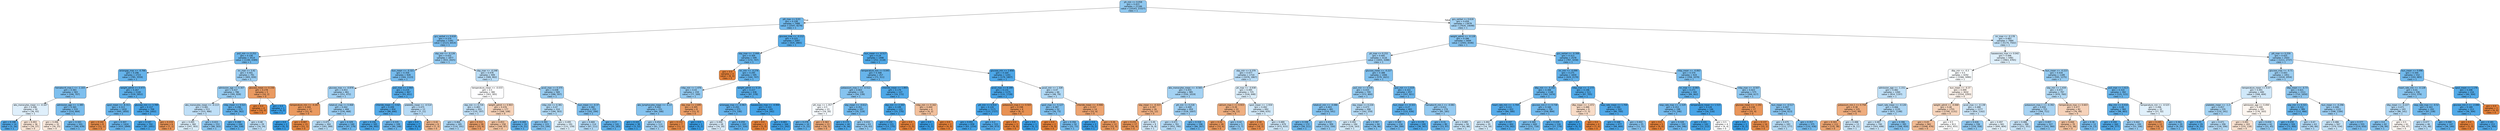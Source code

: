 digraph Tree {
node [shape=box, style="filled, rounded", color="black", fontname="helvetica"] ;
edge [fontname="helvetica"] ;
0 [label="ph_min <= 0.058\ngini = 0.423\nsamples = 21166\nvalue = [10163, 23327]\nclass = 1", fillcolor="#8fc8f0"] ;
1 [label="ptt_max <= 0.03\ngini = 0.338\nsamples = 7488\nvalue = [2547, 9279]\nclass = 1", fillcolor="#6fb8ec"] ;
0 -> 1 [labeldistance=2.5, labelangle=45, headlabel="True"] ;
2 [label="gcs_verbal <= 0.618\ngini = 0.374\nsamples = 5391\nvalue = [2123, 6414]\nclass = 1", fillcolor="#7bbdee"] ;
1 -> 2 ;
3 [label="po2_min <= 0.252\ngini = 0.336\nsamples = 3514\nvalue = [1190, 4389]\nclass = 1", fillcolor="#6fb8ec"] ;
2 -> 3 ;
4 [label="aniongap_max <= -0.766\ngini = 0.296\nsamples = 2723\nvalue = [785, 3559]\nclass = 1", fillcolor="#65b3eb"] ;
3 -> 4 ;
5 [label="hematocrit_max.1 <= -1.103\ngini = 0.383\nsamples = 583\nvalue = [246, 707]\nclass = 1", fillcolor="#7ebfee"] ;
4 -> 5 ;
6 [label="abs_monocytes_mean <= -0.167\ngini = 0.496\nsamples = 50\nvalue = [36, 43]\nclass = 1", fillcolor="#dfeffb"] ;
5 -> 6 ;
7 [label="gini = 0.198\nsamples = 14\nvalue = [2, 16]\nclass = 1", fillcolor="#52a9e8"] ;
6 -> 7 ;
8 [label="gini = 0.493\nsamples = 36\nvalue = [34, 27]\nclass = 0", fillcolor="#fae5d6"] ;
6 -> 8 ;
9 [label="admission_age <= -1.385\ngini = 0.365\nsamples = 533\nvalue = [210, 664]\nclass = 1", fillcolor="#78bced"] ;
5 -> 9 ;
10 [label="gini = 0.496\nsamples = 32\nvalue = [30, 25]\nclass = 0", fillcolor="#fbeade"] ;
9 -> 10 ;
11 [label="gini = 0.343\nsamples = 501\nvalue = [180, 639]\nclass = 1", fillcolor="#71b9ec"] ;
9 -> 11 ;
12 [label="weight_admit <= 0.473\ngini = 0.267\nsamples = 2140\nvalue = [539, 2852]\nclass = 1", fillcolor="#5eb0ea"] ;
4 -> 12 ;
13 [label="spo2_mean <= -8.311\ngini = 0.313\nsamples = 1432\nvalue = [445, 1850]\nclass = 1", fillcolor="#69b5eb"] ;
12 -> 13 ;
14 [label="gini = 0.142\nsamples = 8\nvalue = [12, 1]\nclass = 0", fillcolor="#e78c49"] ;
13 -> 14 ;
15 [label="gini = 0.307\nsamples = 1424\nvalue = [433, 1849]\nclass = 1", fillcolor="#67b4eb"] ;
13 -> 15 ;
16 [label="glucose_min <= 3.789\ngini = 0.157\nsamples = 708\nvalue = [94, 1002]\nclass = 1", fillcolor="#4ca6e7"] ;
12 -> 16 ;
17 [label="gini = 0.147\nsamples = 702\nvalue = [87, 1001]\nclass = 1", fillcolor="#4aa6e7"] ;
16 -> 17 ;
18 [label="gini = 0.219\nsamples = 6\nvalue = [7, 1]\nclass = 0", fillcolor="#e99355"] ;
16 -> 18 ;
19 [label="inr_max <= 3.42\ngini = 0.441\nsamples = 791\nvalue = [405, 830]\nclass = 1", fillcolor="#9acdf2"] ;
3 -> 19 ;
20 [label="admission_age <= 0.307\ngini = 0.437\nsamples = 786\nvalue = [395, 828]\nclass = 1", fillcolor="#97ccf1"] ;
19 -> 20 ;
21 [label="abs_monocytes_mean <= -0.113\ngini = 0.481\nsamples = 513\nvalue = [315, 466]\nclass = 1", fillcolor="#bfdff7"] ;
20 -> 21 ;
22 [label="gini = 0.495\nsamples = 360\nvalue = [247, 303]\nclass = 1", fillcolor="#daedfa"] ;
21 -> 22 ;
23 [label="gini = 0.415\nsamples = 153\nvalue = [68, 163]\nclass = 1", fillcolor="#8cc6f0"] ;
21 -> 23 ;
24 [label="mbp_mean <= 0.521\ngini = 0.296\nsamples = 273\nvalue = [80, 362]\nclass = 1", fillcolor="#65b3eb"] ;
20 -> 24 ;
25 [label="gini = 0.268\nsamples = 244\nvalue = [64, 338]\nclass = 1", fillcolor="#5eb0ea"] ;
24 -> 25 ;
26 [label="gini = 0.48\nsamples = 29\nvalue = [16, 24]\nclass = 1", fillcolor="#bddef6"] ;
24 -> 26 ;
27 [label="glucose_mean <= 0.156\ngini = 0.278\nsamples = 5\nvalue = [10, 2]\nclass = 0", fillcolor="#ea9a61"] ;
19 -> 27 ;
28 [label="gini = 0.0\nsamples = 4\nvalue = [10, 0]\nclass = 0", fillcolor="#e58139"] ;
27 -> 28 ;
29 [label="gini = 0.0\nsamples = 1\nvalue = [0, 2]\nclass = 1", fillcolor="#399de5"] ;
27 -> 29 ;
30 [label="sbp_min <= -0.126\ngini = 0.432\nsamples = 1877\nvalue = [933, 2025]\nclass = 1", fillcolor="#94caf1"] ;
2 -> 30 ;
31 [label="bun_mean <= -0.321\ngini = 0.359\nsamples = 928\nvalue = [344, 1123]\nclass = 1", fillcolor="#76bbed"] ;
30 -> 31 ;
32 [label="glucose_max <= -0.876\ngini = 0.453\nsamples = 461\nvalue = [251, 472]\nclass = 1", fillcolor="#a2d1f3"] ;
31 -> 32 ;
33 [label="temperature_min <= -0.267\ngini = 0.269\nsamples = 17\nvalue = [21, 4]\nclass = 0", fillcolor="#ea995f"] ;
32 -> 33 ;
34 [label="gini = 0.0\nsamples = 2\nvalue = [0, 3]\nclass = 1", fillcolor="#399de5"] ;
33 -> 34 ;
35 [label="gini = 0.087\nsamples = 15\nvalue = [21, 1]\nclass = 0", fillcolor="#e68742"] ;
33 -> 35 ;
36 [label="totalco2_max <= 0.468\ngini = 0.442\nsamples = 444\nvalue = [230, 468]\nclass = 1", fillcolor="#9acdf2"] ;
32 -> 36 ;
37 [label="gini = 0.475\nsamples = 304\nvalue = [183, 289]\nclass = 1", fillcolor="#b6dbf5"] ;
36 -> 37 ;
38 [label="gini = 0.329\nsamples = 140\nvalue = [47, 179]\nclass = 1", fillcolor="#6db7ec"] ;
36 -> 38 ;
39 [label="po2_max <= 2.064\ngini = 0.219\nsamples = 467\nvalue = [93, 651]\nclass = 1", fillcolor="#55abe9"] ;
31 -> 39 ;
40 [label="chloride_mean <= 0.62\ngini = 0.209\nsamples = 454\nvalue = [86, 640]\nclass = 1", fillcolor="#54aae8"] ;
39 -> 40 ;
41 [label="gini = 0.156\nsamples = 345\nvalue = [46, 492]\nclass = 1", fillcolor="#4ca6e7"] ;
40 -> 41 ;
42 [label="gini = 0.335\nsamples = 109\nvalue = [40, 148]\nclass = 1", fillcolor="#6fb7ec"] ;
40 -> 42 ;
43 [label="platelets_mean <= -0.514\ngini = 0.475\nsamples = 13\nvalue = [7, 11]\nclass = 1", fillcolor="#b7dbf6"] ;
39 -> 43 ;
44 [label="gini = 0.0\nsamples = 7\nvalue = [0, 8]\nclass = 1", fillcolor="#399de5"] ;
43 -> 44 ;
45 [label="gini = 0.42\nsamples = 6\nvalue = [7, 3]\nclass = 0", fillcolor="#f0b78e"] ;
43 -> 45 ;
46 [label="sbp_max <= -0.248\ngini = 0.478\nsamples = 949\nvalue = [589, 902]\nclass = 1", fillcolor="#baddf6"] ;
30 -> 46 ;
47 [label="temperature_mean <= -0.033\ngini = 0.5\nsamples = 380\nvalue = [303, 305]\nclass = 1", fillcolor="#fefeff"] ;
46 -> 47 ;
48 [label="sbp_min <= 0.726\ngini = 0.483\nsamples = 203\nvalue = [135, 197]\nclass = 1", fillcolor="#c1e0f7"] ;
47 -> 48 ;
49 [label="gini = 0.464\nsamples = 185\nvalue = [110, 191]\nclass = 1", fillcolor="#abd5f4"] ;
48 -> 49 ;
50 [label="gini = 0.312\nsamples = 18\nvalue = [25, 6]\nclass = 0", fillcolor="#eb9f69"] ;
48 -> 50 ;
51 [label="weight_admit <= 0.903\ngini = 0.476\nsamples = 177\nvalue = [168, 108]\nclass = 0", fillcolor="#f6d2b8"] ;
47 -> 51 ;
52 [label="gini = 0.453\nsamples = 158\nvalue = [164, 87]\nclass = 0", fillcolor="#f3c4a2"] ;
51 -> 52 ;
53 [label="gini = 0.269\nsamples = 19\nvalue = [4, 21]\nclass = 1", fillcolor="#5fb0ea"] ;
51 -> 53 ;
54 [label="pco2_max <= 0.375\ngini = 0.438\nsamples = 569\nvalue = [286, 597]\nclass = 1", fillcolor="#98ccf1"] ;
46 -> 54 ;
55 [label="mbp_min <= 0.381\ngini = 0.47\nsamples = 314\nvalue = [184, 303]\nclass = 1", fillcolor="#b1d9f5"] ;
54 -> 55 ;
56 [label="gini = 0.393\nsamples = 123\nvalue = [53, 144]\nclass = 1", fillcolor="#82c1ef"] ;
55 -> 56 ;
57 [label="gini = 0.495\nsamples = 191\nvalue = [131, 159]\nclass = 1", fillcolor="#dceefa"] ;
55 -> 57 ;
58 [label="bun_mean <= -0.37\ngini = 0.382\nsamples = 255\nvalue = [102, 294]\nclass = 1", fillcolor="#7ebfee"] ;
54 -> 58 ;
59 [label="gini = 0.469\nsamples = 114\nvalue = [67, 111]\nclass = 1", fillcolor="#b1d8f5"] ;
58 -> 59 ;
60 [label="gini = 0.27\nsamples = 141\nvalue = [35, 183]\nclass = 1", fillcolor="#5fb0ea"] ;
58 -> 60 ;
61 [label="glucose_max <= -0.212\ngini = 0.225\nsamples = 2097\nvalue = [424, 2865]\nclass = 1", fillcolor="#56ace9"] ;
1 -> 61 ;
62 [label="sbp_max <= -2.444\ngini = 0.304\nsamples = 599\nvalue = [172, 747]\nclass = 1", fillcolor="#67b4eb"] ;
61 -> 62 ;
63 [label="gini = 0.0\nsamples = 4\nvalue = [8, 0]\nclass = 0", fillcolor="#e58139"] ;
62 -> 63 ;
64 [label="inr_min <= -0.276\ngini = 0.295\nsamples = 595\nvalue = [164, 747]\nclass = 1", fillcolor="#64b3eb"] ;
62 -> 64 ;
65 [label="mbp_min <= 1.476\ngini = 0.43\nsamples = 159\nvalue = [77, 169]\nclass = 1", fillcolor="#93caf1"] ;
64 -> 65 ;
66 [label="abs_lymphocytes_mean <= -0.13\ngini = 0.402\nsamples = 151\nvalue = [64, 166]\nclass = 1", fillcolor="#85c3ef"] ;
65 -> 66 ;
67 [label="gini = 0.103\nsamples = 38\nvalue = [3, 52]\nclass = 1", fillcolor="#44a3e6"] ;
66 -> 67 ;
68 [label="gini = 0.454\nsamples = 113\nvalue = [61, 114]\nclass = 1", fillcolor="#a3d1f3"] ;
66 -> 68 ;
69 [label="sbp_max <= 2.695\ngini = 0.305\nsamples = 8\nvalue = [13, 3]\nclass = 0", fillcolor="#eb9e67"] ;
65 -> 69 ;
70 [label="gini = 0.133\nsamples = 7\nvalue = [13, 1]\nclass = 0", fillcolor="#e78b48"] ;
69 -> 70 ;
71 [label="gini = 0.0\nsamples = 1\nvalue = [0, 2]\nclass = 1", fillcolor="#399de5"] ;
69 -> 71 ;
72 [label="weight_admit <= 0.14\ngini = 0.227\nsamples = 436\nvalue = [87, 578]\nclass = 1", fillcolor="#57ace9"] ;
64 -> 72 ;
73 [label="aniongap_max <= -0.963\ngini = 0.293\nsamples = 271\nvalue = [73, 336]\nclass = 1", fillcolor="#64b2eb"] ;
72 -> 73 ;
74 [label="gini = 0.494\nsamples = 28\nvalue = [16, 20]\nclass = 1", fillcolor="#d7ebfa"] ;
73 -> 74 ;
75 [label="gini = 0.259\nsamples = 243\nvalue = [57, 316]\nclass = 1", fillcolor="#5dafea"] ;
73 -> 75 ;
76 [label="baseexcess_max <= -4.994\ngini = 0.103\nsamples = 165\nvalue = [14, 242]\nclass = 1", fillcolor="#44a3e7"] ;
72 -> 76 ;
77 [label="gini = 0.0\nsamples = 1\nvalue = [3, 0]\nclass = 0", fillcolor="#e58139"] ;
76 -> 77 ;
78 [label="gini = 0.083\nsamples = 164\nvalue = [11, 242]\nclass = 1", fillcolor="#42a1e6"] ;
76 -> 78 ;
79 [label="bun_mean <= -0.517\ngini = 0.19\nsamples = 1498\nvalue = [252, 2118]\nclass = 1", fillcolor="#51a9e8"] ;
61 -> 79 ;
80 [label="temperature_min <= 0.045\ngini = 0.308\nsamples = 257\nvalue = [73, 311]\nclass = 1", fillcolor="#67b4eb"] ;
79 -> 80 ;
81 [label="potassium_max.1 <= -0.512\ngini = 0.403\nsamples = 130\nvalue = [54, 139]\nclass = 1", fillcolor="#86c3ef"] ;
80 -> 81 ;
82 [label="ptt_max <= 1.357\ngini = 0.5\nsamples = 23\nvalue = [19, 20]\nclass = 1", fillcolor="#f5fafe"] ;
81 -> 82 ;
83 [label="gini = 0.278\nsamples = 10\nvalue = [3, 15]\nclass = 1", fillcolor="#61b1ea"] ;
82 -> 83 ;
84 [label="gini = 0.363\nsamples = 13\nvalue = [16, 5]\nclass = 0", fillcolor="#eda877"] ;
82 -> 84 ;
85 [label="sbp_mean <= -0.612\ngini = 0.351\nsamples = 107\nvalue = [35, 119]\nclass = 1", fillcolor="#73baed"] ;
81 -> 85 ;
86 [label="gini = 0.175\nsamples = 44\nvalue = [6, 56]\nclass = 1", fillcolor="#4ea8e8"] ;
85 -> 86 ;
87 [label="gini = 0.432\nsamples = 63\nvalue = [29, 63]\nclass = 1", fillcolor="#94caf1"] ;
85 -> 87 ;
88 [label="chloride_mean <= 1.893\ngini = 0.179\nsamples = 127\nvalue = [19, 172]\nclass = 1", fillcolor="#4fa8e8"] ;
80 -> 88 ;
89 [label="sbp_min <= 2.343\ngini = 0.149\nsamples = 123\nvalue = [15, 170]\nclass = 1", fillcolor="#4aa6e7"] ;
88 -> 89 ;
90 [label="gini = 0.132\nsamples = 121\nvalue = [13, 170]\nclass = 1", fillcolor="#48a4e7"] ;
89 -> 90 ;
91 [label="gini = 0.0\nsamples = 2\nvalue = [2, 0]\nclass = 0", fillcolor="#e58139"] ;
89 -> 91 ;
92 [label="mbp_min <= 0.162\ngini = 0.444\nsamples = 4\nvalue = [4, 2]\nclass = 0", fillcolor="#f2c09c"] ;
88 -> 92 ;
93 [label="gini = 0.0\nsamples = 2\nvalue = [0, 2]\nclass = 1", fillcolor="#399de5"] ;
92 -> 93 ;
94 [label="gini = 0.0\nsamples = 2\nvalue = [4, 0]\nclass = 0", fillcolor="#e58139"] ;
92 -> 94 ;
95 [label="glucose_min <= 2.856\ngini = 0.164\nsamples = 1241\nvalue = [179, 1807]\nclass = 1", fillcolor="#4da7e8"] ;
79 -> 95 ;
96 [label="pco2_max <= 8.189\ngini = 0.131\nsamples = 1175\nvalue = [131, 1728]\nclass = 1", fillcolor="#48a4e7"] ;
95 -> 96 ;
97 [label="ptt_min <= 0.914\ngini = 0.124\nsamples = 1171\nvalue = [123, 1727]\nclass = 1", fillcolor="#47a4e7"] ;
96 -> 97 ;
98 [label="gini = 0.091\nsamples = 838\nvalue = [63, 1254]\nclass = 1", fillcolor="#43a2e6"] ;
97 -> 98 ;
99 [label="gini = 0.2\nsamples = 333\nvalue = [60, 473]\nclass = 1", fillcolor="#52a9e8"] ;
97 -> 99 ;
100 [label="potassium_max.1 <= 0.503\ngini = 0.198\nsamples = 4\nvalue = [8, 1]\nclass = 0", fillcolor="#e89152"] ;
96 -> 100 ;
101 [label="gini = 0.0\nsamples = 3\nvalue = [8, 0]\nclass = 0", fillcolor="#e58139"] ;
100 -> 101 ;
102 [label="gini = 0.0\nsamples = 1\nvalue = [0, 1]\nclass = 1", fillcolor="#399de5"] ;
100 -> 102 ;
103 [label="pco2_min <= 1.328\ngini = 0.47\nsamples = 66\nvalue = [48, 79]\nclass = 1", fillcolor="#b1d9f5"] ;
95 -> 103 ;
104 [label="spo2_max <= -5.127\ngini = 0.387\nsamples = 52\nvalue = [26, 73]\nclass = 1", fillcolor="#80c0ee"] ;
103 -> 104 ;
105 [label="gini = 0.0\nsamples = 2\nvalue = [4, 0]\nclass = 0", fillcolor="#e58139"] ;
104 -> 105 ;
106 [label="gini = 0.356\nsamples = 50\nvalue = [22, 73]\nclass = 1", fillcolor="#75bbed"] ;
104 -> 106 ;
107 [label="chloride_mean <= -0.906\ngini = 0.337\nsamples = 14\nvalue = [22, 6]\nclass = 0", fillcolor="#eca36f"] ;
103 -> 107 ;
108 [label="gini = 0.0\nsamples = 2\nvalue = [0, 2]\nclass = 1", fillcolor="#399de5"] ;
107 -> 108 ;
109 [label="gini = 0.26\nsamples = 12\nvalue = [22, 4]\nclass = 0", fillcolor="#ea985d"] ;
107 -> 109 ;
110 [label="gcs_verbal <= 0.618\ngini = 0.456\nsamples = 13678\nvalue = [7616, 14048]\nclass = 1", fillcolor="#a4d2f3"] ;
0 -> 110 [labeldistance=2.5, labelangle=-45, headlabel="False"] ;
111 [label="weight_admit <= -0.128\ngini = 0.396\nsamples = 5694\nvalue = [2442, 6546]\nclass = 1", fillcolor="#83c2ef"] ;
110 -> 111 ;
112 [label="ph_max <= 0.152\ngini = 0.445\nsamples = 3116\nvalue = [1655, 3288]\nclass = 1", fillcolor="#9dcef2"] ;
111 -> 112 ;
113 [label="sbp_min <= 0.379\ngini = 0.477\nsamples = 1710\nvalue = [1076, 1667]\nclass = 1", fillcolor="#b9dcf6"] ;
112 -> 113 ;
114 [label="abs_monocytes_mean <= -0.565\ngini = 0.455\nsamples = 985\nvalue = [550, 1019]\nclass = 1", fillcolor="#a4d2f3"] ;
113 -> 114 ;
115 [label="sbp_mean <= -0.323\ngini = 0.397\nsamples = 26\nvalue = [32, 12]\nclass = 0", fillcolor="#efb083"] ;
114 -> 115 ;
116 [label="gini = 0.231\nsamples = 17\nvalue = [26, 4]\nclass = 0", fillcolor="#e99457"] ;
115 -> 116 ;
117 [label="gini = 0.49\nsamples = 9\nvalue = [6, 8]\nclass = 1", fillcolor="#cee6f8"] ;
115 -> 117 ;
118 [label="ptt_min <= 0.218\ngini = 0.449\nsamples = 959\nvalue = [518, 1007]\nclass = 1", fillcolor="#9fcff2"] ;
114 -> 118 ;
119 [label="gini = 0.471\nsamples = 761\nvalue = [452, 740]\nclass = 1", fillcolor="#b2d9f5"] ;
118 -> 119 ;
120 [label="gini = 0.318\nsamples = 198\nvalue = [66, 267]\nclass = 1", fillcolor="#6ab5eb"] ;
118 -> 120 ;
121 [label="ph_max <= -0.938\ngini = 0.495\nsamples = 725\nvalue = [526, 648]\nclass = 1", fillcolor="#daedfa"] ;
113 -> 121 ;
122 [label="calcium_max.1 <= 0.915\ngini = 0.39\nsamples = 33\nvalue = [36, 13]\nclass = 0", fillcolor="#eeae80"] ;
121 -> 122 ;
123 [label="gini = 0.26\nsamples = 28\nvalue = [33, 6]\nclass = 0", fillcolor="#ea985d"] ;
122 -> 123 ;
124 [label="gini = 0.42\nsamples = 5\nvalue = [3, 7]\nclass = 1", fillcolor="#8ec7f0"] ;
122 -> 124 ;
125 [label="spo2_mean <= -1.934\ngini = 0.492\nsamples = 692\nvalue = [490, 635]\nclass = 1", fillcolor="#d2e9f9"] ;
121 -> 125 ;
126 [label="gini = 0.18\nsamples = 13\nvalue = [18, 2]\nclass = 0", fillcolor="#e88f4f"] ;
125 -> 126 ;
127 [label="gini = 0.489\nsamples = 679\nvalue = [472, 633]\nclass = 1", fillcolor="#cde6f8"] ;
125 -> 127 ;
128 [label="glucose_mean <= -0.227\ngini = 0.388\nsamples = 1406\nvalue = [579, 1621]\nclass = 1", fillcolor="#80c0ee"] ;
112 -> 128 ;
129 [label="po2_min <= 0.535\ngini = 0.433\nsamples = 749\nvalue = [372, 800]\nclass = 1", fillcolor="#95cbf1"] ;
128 -> 129 ;
130 [label="totalco2_min <= -0.086\ngini = 0.403\nsamples = 481\nvalue = [210, 541]\nclass = 1", fillcolor="#86c3ef"] ;
129 -> 130 ;
131 [label="gini = 0.338\nsamples = 172\nvalue = [58, 211]\nclass = 1", fillcolor="#6fb8ec"] ;
130 -> 131 ;
132 [label="gini = 0.432\nsamples = 309\nvalue = [152, 330]\nclass = 1", fillcolor="#94caf1"] ;
130 -> 132 ;
133 [label="sbp_mean <= 0.226\ngini = 0.473\nsamples = 268\nvalue = [162, 259]\nclass = 1", fillcolor="#b5daf5"] ;
129 -> 133 ;
134 [label="gini = 0.492\nsamples = 184\nvalue = [126, 163]\nclass = 1", fillcolor="#d2e9f9"] ;
133 -> 134 ;
135 [label="gini = 0.397\nsamples = 84\nvalue = [36, 96]\nclass = 1", fillcolor="#83c2ef"] ;
133 -> 135 ;
136 [label="po2_min <= 1.019\ngini = 0.322\nsamples = 657\nvalue = [207, 821]\nclass = 1", fillcolor="#6bb6ec"] ;
128 -> 136 ;
137 [label="bun_mean <= -0.321\ngini = 0.27\nsamples = 483\nvalue = [122, 636]\nclass = 1", fillcolor="#5fb0ea"] ;
136 -> 137 ;
138 [label="gini = 0.349\nsamples = 234\nvalue = [84, 289]\nclass = 1", fillcolor="#73b9ed"] ;
137 -> 138 ;
139 [label="gini = 0.178\nsamples = 249\nvalue = [38, 347]\nclass = 1", fillcolor="#4fa8e8"] ;
137 -> 139 ;
140 [label="hematocrit_min.1 <= -0.081\ngini = 0.431\nsamples = 174\nvalue = [85, 185]\nclass = 1", fillcolor="#94caf1"] ;
136 -> 140 ;
141 [label="gini = 0.31\nsamples = 80\nvalue = [23, 97]\nclass = 1", fillcolor="#68b4eb"] ;
140 -> 141 ;
142 [label="gini = 0.485\nsamples = 94\nvalue = [62, 88]\nclass = 1", fillcolor="#c4e2f7"] ;
140 -> 142 ;
143 [label="gcs_verbal <= -0.308\ngini = 0.313\nsamples = 2578\nvalue = [787, 3258]\nclass = 1", fillcolor="#69b5eb"] ;
111 -> 143 ;
144 [label="inr_min <= -0.099\ngini = 0.275\nsamples = 1659\nvalue = [429, 2179]\nclass = 1", fillcolor="#60b0ea"] ;
143 -> 144 ;
145 [label="dbp_min <= -0.192\ngini = 0.306\nsamples = 1148\nvalue = [342, 1474]\nclass = 1", fillcolor="#67b4eb"] ;
144 -> 145 ;
146 [label="heart_rate_min <= -1.704\ngini = 0.221\nsamples = 422\nvalue = [84, 580]\nclass = 1", fillcolor="#56abe9"] ;
145 -> 146 ;
147 [label="gini = 0.492\nsamples = 20\nvalue = [14, 18]\nclass = 1", fillcolor="#d3e9f9"] ;
146 -> 147 ;
148 [label="gini = 0.197\nsamples = 402\nvalue = [70, 562]\nclass = 1", fillcolor="#52a9e8"] ;
146 -> 148 ;
149 [label="glucose_min.2 <= 0.738\ngini = 0.348\nsamples = 726\nvalue = [258, 894]\nclass = 1", fillcolor="#72b9ed"] ;
145 -> 149 ;
150 [label="gini = 0.369\nsamples = 600\nvalue = [231, 716]\nclass = 1", fillcolor="#79bded"] ;
149 -> 150 ;
151 [label="gini = 0.229\nsamples = 126\nvalue = [27, 178]\nclass = 1", fillcolor="#57ace9"] ;
149 -> 151 ;
152 [label="mbp_max <= -1.173\ngini = 0.196\nsamples = 511\nvalue = [87, 705]\nclass = 1", fillcolor="#51a9e8"] ;
144 -> 152 ;
153 [label="dbp_mean <= -1.472\ngini = 0.486\nsamples = 9\nvalue = [7, 5]\nclass = 0", fillcolor="#f8dbc6"] ;
152 -> 153 ;
154 [label="gini = 0.0\nsamples = 5\nvalue = [0, 5]\nclass = 1", fillcolor="#399de5"] ;
153 -> 154 ;
155 [label="gini = 0.0\nsamples = 4\nvalue = [7, 0]\nclass = 0", fillcolor="#e58139"] ;
153 -> 155 ;
156 [label="resp_rate_mean <= 1.704\ngini = 0.184\nsamples = 502\nvalue = [80, 700]\nclass = 1", fillcolor="#50a8e8"] ;
152 -> 156 ;
157 [label="gini = 0.168\nsamples = 477\nvalue = [68, 669]\nclass = 1", fillcolor="#4da7e8"] ;
156 -> 157 ;
158 [label="gini = 0.402\nsamples = 25\nvalue = [12, 31]\nclass = 1", fillcolor="#86c3ef"] ;
156 -> 158 ;
159 [label="mbp_mean <= -0.063\ngini = 0.374\nsamples = 919\nvalue = [358, 1079]\nclass = 1", fillcolor="#7bbeee"] ;
143 -> 159 ;
160 [label="inr_max <= -0.083\ngini = 0.271\nsamples = 344\nvalue = [89, 462]\nclass = 1", fillcolor="#5fb0ea"] ;
159 -> 160 ;
161 [label="resp_rate_max <= -1.529\ngini = 0.353\nsamples = 198\nvalue = [73, 246]\nclass = 1", fillcolor="#74baed"] ;
160 -> 161 ;
162 [label="gini = 0.0\nsamples = 5\nvalue = [9, 0]\nclass = 0", fillcolor="#e58139"] ;
161 -> 162 ;
163 [label="gini = 0.328\nsamples = 193\nvalue = [64, 246]\nclass = 1", fillcolor="#6db6ec"] ;
161 -> 163 ;
164 [label="temperature_mean <= 1.515\ngini = 0.128\nsamples = 146\nvalue = [16, 216]\nclass = 1", fillcolor="#48a4e7"] ;
160 -> 164 ;
165 [label="gini = 0.101\nsamples = 142\nvalue = [12, 212]\nclass = 1", fillcolor="#44a3e6"] ;
164 -> 165 ;
166 [label="gini = 0.5\nsamples = 4\nvalue = [4, 4]\nclass = 0", fillcolor="#ffffff"] ;
164 -> 166 ;
167 [label="mbp_max <= -0.507\ngini = 0.423\nsamples = 575\nvalue = [269, 617]\nclass = 1", fillcolor="#8fc8f0"] ;
159 -> 167 ;
168 [label="glucose_mean <= -1.191\ngini = 0.238\nsamples = 17\nvalue = [25, 4]\nclass = 0", fillcolor="#e99559"] ;
167 -> 168 ;
169 [label="gini = 0.0\nsamples = 1\nvalue = [0, 2]\nclass = 1", fillcolor="#399de5"] ;
168 -> 169 ;
170 [label="gini = 0.137\nsamples = 16\nvalue = [25, 2]\nclass = 0", fillcolor="#e78b49"] ;
168 -> 170 ;
171 [label="bun_mean <= -0.517\ngini = 0.407\nsamples = 558\nvalue = [244, 613]\nclass = 1", fillcolor="#88c4ef"] ;
167 -> 171 ;
172 [label="gini = 0.475\nsamples = 183\nvalue = [112, 177]\nclass = 1", fillcolor="#b6dbf5"] ;
171 -> 172 ;
173 [label="gini = 0.357\nsamples = 375\nvalue = [132, 436]\nclass = 1", fillcolor="#75bbed"] ;
171 -> 173 ;
174 [label="inr_max <= -0.178\ngini = 0.483\nsamples = 7984\nvalue = [5174, 7502]\nclass = 1", fillcolor="#c2e1f7"] ;
110 -> 174 ;
175 [label="baseexcess_max <= 0.042\ngini = 0.496\nsamples = 5481\nvalue = [3963, 4765]\nclass = 1", fillcolor="#deeffb"] ;
174 -> 175 ;
176 [label="dbp_min <= -0.3\ngini = 0.5\nsamples = 4292\nvalue = [3368, 3490]\nclass = 1", fillcolor="#f8fcfe"] ;
175 -> 176 ;
177 [label="admission_age <= -1.151\ngini = 0.482\nsamples = 1260\nvalue = [814, 1197]\nclass = 1", fillcolor="#c0e0f7"] ;
176 -> 177 ;
178 [label="potassium_min.1 <= 0.758\ngini = 0.38\nsamples = 125\nvalue = [143, 49]\nclass = 0", fillcolor="#eeac7d"] ;
177 -> 178 ;
179 [label="gini = 0.343\nsamples = 112\nvalue = [135, 38]\nclass = 0", fillcolor="#eca471"] ;
178 -> 179 ;
180 [label="gini = 0.488\nsamples = 13\nvalue = [8, 11]\nclass = 1", fillcolor="#c9e4f8"] ;
178 -> 180 ;
181 [label="heart_rate_mean <= -0.126\ngini = 0.466\nsamples = 1135\nvalue = [671, 1148]\nclass = 1", fillcolor="#add6f4"] ;
177 -> 181 ;
182 [label="gini = 0.487\nsamples = 740\nvalue = [503, 698]\nclass = 1", fillcolor="#c8e4f8"] ;
181 -> 182 ;
183 [label="gini = 0.396\nsamples = 395\nvalue = [168, 450]\nclass = 1", fillcolor="#83c2ef"] ;
181 -> 183 ;
184 [label="bun_mean <= -0.37\ngini = 0.499\nsamples = 3032\nvalue = [2554, 2293]\nclass = 0", fillcolor="#fcf2eb"] ;
176 -> 184 ;
185 [label="weight_admit <= -0.068\ngini = 0.48\nsamples = 1755\nvalue = [1700, 1131]\nclass = 0", fillcolor="#f6d5bd"] ;
184 -> 185 ;
186 [label="gini = 0.43\nsamples = 942\nvalue = [1048, 476]\nclass = 0", fillcolor="#f1ba93"] ;
185 -> 186 ;
187 [label="gini = 0.5\nsamples = 813\nvalue = [652, 655]\nclass = 1", fillcolor="#feffff"] ;
185 -> 187 ;
188 [label="pco2_max <= -0.138\ngini = 0.488\nsamples = 1277\nvalue = [854, 1162]\nclass = 1", fillcolor="#cbe5f8"] ;
184 -> 188 ;
189 [label="gini = 0.426\nsamples = 336\nvalue = [159, 358]\nclass = 1", fillcolor="#91c9f1"] ;
188 -> 189 ;
190 [label="gini = 0.497\nsamples = 941\nvalue = [695, 804]\nclass = 1", fillcolor="#e4f2fb"] ;
188 -> 190 ;
191 [label="bun_mean <= -0.223\ngini = 0.434\nsamples = 1189\nvalue = [595, 1275]\nclass = 1", fillcolor="#95cbf1"] ;
175 -> 191 ;
192 [label="sbp_min <= 1.434\ngini = 0.472\nsamples = 797\nvalue = [470, 760]\nclass = 1", fillcolor="#b3daf5"] ;
191 -> 192 ;
193 [label="potassium_max.1 <= -0.392\ngini = 0.459\nsamples = 715\nvalue = [394, 711]\nclass = 1", fillcolor="#a7d3f3"] ;
192 -> 193 ;
194 [label="gini = 0.486\nsamples = 388\nvalue = [251, 351]\nclass = 1", fillcolor="#c7e3f8"] ;
193 -> 194 ;
195 [label="gini = 0.407\nsamples = 327\nvalue = [143, 360]\nclass = 1", fillcolor="#88c4ef"] ;
193 -> 195 ;
196 [label="temperature_max <= 0.603\ngini = 0.477\nsamples = 82\nvalue = [76, 49]\nclass = 0", fillcolor="#f6d2b9"] ;
192 -> 196 ;
197 [label="gini = 0.444\nsamples = 70\nvalue = [72, 36]\nclass = 0", fillcolor="#f2c09c"] ;
196 -> 197 ;
198 [label="gini = 0.36\nsamples = 12\nvalue = [4, 13]\nclass = 1", fillcolor="#76bbed"] ;
196 -> 198 ;
199 [label="po2_max <= 1.613\ngini = 0.314\nsamples = 392\nvalue = [125, 515]\nclass = 1", fillcolor="#69b5eb"] ;
191 -> 199 ;
200 [label="dbp_min <= 0.416\ngini = 0.28\nsamples = 360\nvalue = [98, 483]\nclass = 1", fillcolor="#61b1ea"] ;
199 -> 200 ;
201 [label="gini = 0.194\nsamples = 260\nvalue = [46, 377]\nclass = 1", fillcolor="#51a9e8"] ;
200 -> 201 ;
202 [label="gini = 0.442\nsamples = 100\nvalue = [52, 106]\nclass = 1", fillcolor="#9acdf2"] ;
200 -> 202 ;
203 [label="temperature_min <= -0.525\ngini = 0.496\nsamples = 32\nvalue = [27, 32]\nclass = 1", fillcolor="#e0f0fb"] ;
199 -> 203 ;
204 [label="gini = 0.245\nsamples = 12\nvalue = [18, 3]\nclass = 0", fillcolor="#e9965a"] ;
203 -> 204 ;
205 [label="gini = 0.361\nsamples = 20\nvalue = [9, 29]\nclass = 1", fillcolor="#76bbed"] ;
203 -> 205 ;
206 [label="ptt_max <= 0.259\ngini = 0.425\nsamples = 2503\nvalue = [1211, 2737]\nclass = 1", fillcolor="#91c8f1"] ;
174 -> 206 ;
207 [label="glucose_max <= -0.71\ngini = 0.443\nsamples = 1951\nvalue = [1018, 2054]\nclass = 1", fillcolor="#9bcef2"] ;
206 -> 207 ;
208 [label="temperature_mean <= 0.07\ngini = 0.491\nsamples = 440\nvalue = [308, 404]\nclass = 1", fillcolor="#d0e8f9"] ;
207 -> 208 ;
209 [label="platelets_mean <= -1.2\ngini = 0.457\nsamples = 235\nvalue = [132, 241]\nclass = 1", fillcolor="#a5d3f3"] ;
208 -> 209 ;
210 [label="gini = 0.25\nsamples = 29\nvalue = [6, 35]\nclass = 1", fillcolor="#5baee9"] ;
209 -> 210 ;
211 [label="gini = 0.471\nsamples = 206\nvalue = [126, 206]\nclass = 1", fillcolor="#b2d9f5"] ;
209 -> 211 ;
212 [label="admission_age <= 0.494\ngini = 0.499\nsamples = 205\nvalue = [176, 163]\nclass = 0", fillcolor="#fdf6f0"] ;
208 -> 212 ;
213 [label="gini = 0.491\nsamples = 163\nvalue = [155, 118]\nclass = 0", fillcolor="#f9e1d0"] ;
212 -> 213 ;
214 [label="gini = 0.434\nsamples = 42\nvalue = [21, 45]\nclass = 1", fillcolor="#95cbf1"] ;
212 -> 214 ;
215 [label="dbp_mean <= -0.73\ngini = 0.421\nsamples = 1511\nvalue = [710, 1650]\nclass = 1", fillcolor="#8ec7f0"] ;
207 -> 215 ;
216 [label="sbp_min <= 0.321\ngini = 0.312\nsamples = 389\nvalue = [112, 466]\nclass = 1", fillcolor="#69b5eb"] ;
215 -> 216 ;
217 [label="gini = 0.259\nsamples = 326\nvalue = [72, 400]\nclass = 1", fillcolor="#5dafea"] ;
216 -> 217 ;
218 [label="gini = 0.47\nsamples = 63\nvalue = [40, 66]\nclass = 1", fillcolor="#b1d8f5"] ;
216 -> 218 ;
219 [label="bun_mean <= -0.296\ngini = 0.446\nsamples = 1122\nvalue = [598, 1184]\nclass = 1", fillcolor="#9dcef2"] ;
215 -> 219 ;
220 [label="gini = 0.486\nsamples = 567\nvalue = [379, 534]\nclass = 1", fillcolor="#c6e3f7"] ;
219 -> 220 ;
221 [label="gini = 0.377\nsamples = 555\nvalue = [219, 650]\nclass = 1", fillcolor="#7cbeee"] ;
219 -> 221 ;
222 [label="bun_mean <= 0.096\ngini = 0.344\nsamples = 552\nvalue = [193, 683]\nclass = 1", fillcolor="#71b9ec"] ;
206 -> 222 ;
223 [label="heart_rate_min <= -0.128\ngini = 0.41\nsamples = 336\nvalue = [153, 379]\nclass = 1", fillcolor="#89c5ef"] ;
222 -> 223 ;
224 [label="dbp_mean <= -0.227\ngini = 0.471\nsamples = 143\nvalue = [86, 141]\nclass = 1", fillcolor="#b2d9f5"] ;
223 -> 224 ;
225 [label="gini = 0.4\nsamples = 82\nvalue = [36, 94]\nclass = 1", fillcolor="#85c3ef"] ;
224 -> 225 ;
226 [label="gini = 0.5\nsamples = 61\nvalue = [50, 47]\nclass = 0", fillcolor="#fdf7f3"] ;
224 -> 226 ;
227 [label="resp_rate_max <= -0.52\ngini = 0.343\nsamples = 193\nvalue = [67, 238]\nclass = 1", fillcolor="#71b9ec"] ;
223 -> 227 ;
228 [label="gini = 0.477\nsamples = 46\nvalue = [31, 48]\nclass = 1", fillcolor="#b9dcf6"] ;
227 -> 228 ;
229 [label="gini = 0.268\nsamples = 147\nvalue = [36, 190]\nclass = 1", fillcolor="#5fb0ea"] ;
227 -> 229 ;
230 [label="spo2_mean <= 1.176\ngini = 0.206\nsamples = 216\nvalue = [40, 304]\nclass = 1", fillcolor="#53aae8"] ;
222 -> 230 ;
231 [label="glucose_min.2 <= -2.086\ngini = 0.189\nsamples = 213\nvalue = [36, 304]\nclass = 1", fillcolor="#50a9e8"] ;
230 -> 231 ;
232 [label="gini = 0.0\nsamples = 1\nvalue = [2, 0]\nclass = 0", fillcolor="#e58139"] ;
231 -> 232 ;
233 [label="gini = 0.181\nsamples = 212\nvalue = [34, 304]\nclass = 1", fillcolor="#4fa8e8"] ;
231 -> 233 ;
234 [label="gini = 0.0\nsamples = 3\nvalue = [4, 0]\nclass = 0", fillcolor="#e58139"] ;
230 -> 234 ;
}